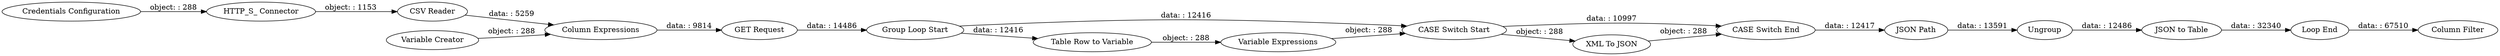 digraph {
	"-651406629795163869_7" [label="Credentials Configuration"]
	"-651406629795163869_10" [label="JSON to Table"]
	"-651406629795163869_31" [label="CASE Switch Start"]
	"-651406629795163869_40" [label="Loop End"]
	"-651406629795163869_32" [label="CASE Switch End"]
	"-651406629795163869_9" [label="GET Request"]
	"-651406629795163869_13" [label="Variable Creator"]
	"-651406629795163869_41" [label="JSON Path"]
	"-651406629795163869_37" [label="Table Row to Variable"]
	"-651406629795163869_43" [label="Column Filter"]
	"-651406629795163869_42" [label=Ungroup]
	"-651406629795163869_8" [label="HTTP_S_ Connector"]
	"-651406629795163869_14" [label="Column Expressions"]
	"-651406629795163869_6" [label="CSV Reader"]
	"-651406629795163869_39" [label="Group Loop Start"]
	"-651406629795163869_30" [label="Variable Expressions"]
	"-651406629795163869_21" [label="XML To JSON"]
	"-651406629795163869_7" -> "-651406629795163869_8" [label="object: : 288"]
	"-651406629795163869_37" -> "-651406629795163869_30" [label="object: : 288"]
	"-651406629795163869_32" -> "-651406629795163869_41" [label="data: : 12417"]
	"-651406629795163869_41" -> "-651406629795163869_42" [label="data: : 13591"]
	"-651406629795163869_30" -> "-651406629795163869_31" [label="object: : 288"]
	"-651406629795163869_9" -> "-651406629795163869_39" [label="data: : 14486"]
	"-651406629795163869_21" -> "-651406629795163869_32" [label="object: : 288"]
	"-651406629795163869_8" -> "-651406629795163869_6" [label="object: : 1153"]
	"-651406629795163869_31" -> "-651406629795163869_21" [label="object: : 288"]
	"-651406629795163869_31" -> "-651406629795163869_32" [label="data: : 10997"]
	"-651406629795163869_10" -> "-651406629795163869_40" [label="data: : 32340"]
	"-651406629795163869_39" -> "-651406629795163869_31" [label="data: : 12416"]
	"-651406629795163869_6" -> "-651406629795163869_14" [label="data: : 5259"]
	"-651406629795163869_14" -> "-651406629795163869_9" [label="data: : 9814"]
	"-651406629795163869_13" -> "-651406629795163869_14" [label="object: : 288"]
	"-651406629795163869_40" -> "-651406629795163869_43" [label="data: : 67510"]
	"-651406629795163869_39" -> "-651406629795163869_37" [label="data: : 12416"]
	"-651406629795163869_42" -> "-651406629795163869_10" [label="data: : 12486"]
	rankdir=LR
}
